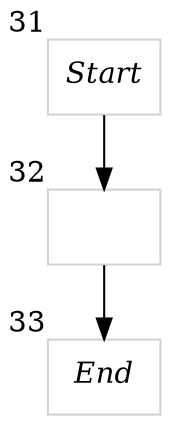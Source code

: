 digraph GPG{
node [shape=box]; 
31[label=<<I>Start</I>>,xlabel="31", color=lightgray, fontcolor=black];
31->32;
32[label="",xlabel="32", color=lightgray, fontcolor=black];
32->33;
33[label=<<I>End</I>>,xlabel="33", color=lightgray, fontcolor=black];
}
